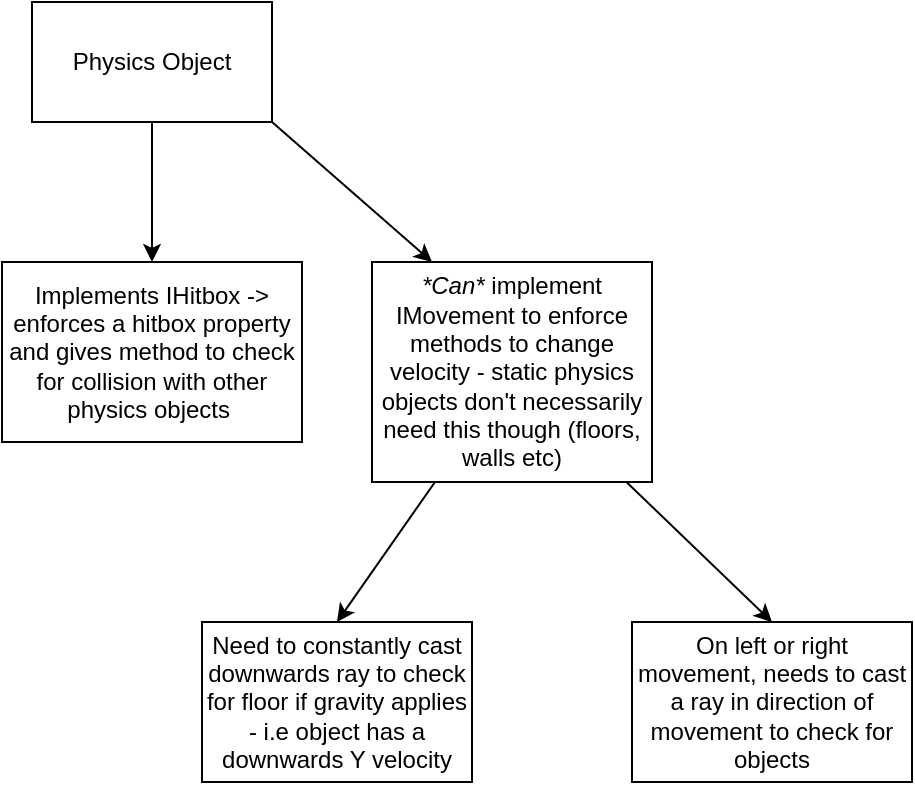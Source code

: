 <mxfile>
    <diagram id="uCYxOmwJH45BWrE5CcSo" name="Page-1">
        <mxGraphModel dx="785" dy="537" grid="1" gridSize="10" guides="1" tooltips="1" connect="1" arrows="1" fold="1" page="1" pageScale="1" pageWidth="850" pageHeight="1100" math="0" shadow="0">
            <root>
                <mxCell id="0"/>
                <mxCell id="1" parent="0"/>
                <mxCell id="3" style="edgeStyle=none;html=1;" parent="1" source="2" edge="1">
                    <mxGeometry relative="1" as="geometry">
                        <mxPoint x="400" y="200" as="targetPoint"/>
                    </mxGeometry>
                </mxCell>
                <mxCell id="5" style="edgeStyle=none;html=1;exitX=1;exitY=1;exitDx=0;exitDy=0;" parent="1" source="2" edge="1">
                    <mxGeometry relative="1" as="geometry">
                        <mxPoint x="540" y="200" as="targetPoint"/>
                    </mxGeometry>
                </mxCell>
                <mxCell id="2" value="Physics Object" style="whiteSpace=wrap;html=1;" parent="1" vertex="1">
                    <mxGeometry x="340" y="70" width="120" height="60" as="geometry"/>
                </mxCell>
                <mxCell id="4" value="Implements IHitbox -&amp;gt; enforces a hitbox property and gives method to check for collision with other physics objects&amp;nbsp;" style="whiteSpace=wrap;html=1;" parent="1" vertex="1">
                    <mxGeometry x="325" y="200" width="150" height="90" as="geometry"/>
                </mxCell>
                <mxCell id="8" style="edgeStyle=none;html=1;entryX=0.5;entryY=0;entryDx=0;entryDy=0;" edge="1" parent="1" source="7" target="9">
                    <mxGeometry relative="1" as="geometry">
                        <mxPoint x="580" y="360.0" as="targetPoint"/>
                    </mxGeometry>
                </mxCell>
                <mxCell id="10" style="edgeStyle=none;html=1;entryX=0.5;entryY=0;entryDx=0;entryDy=0;" edge="1" parent="1" source="7" target="11">
                    <mxGeometry relative="1" as="geometry">
                        <mxPoint x="490" y="380.0" as="targetPoint"/>
                    </mxGeometry>
                </mxCell>
                <mxCell id="7" value="&lt;i&gt;*Can*&lt;/i&gt;&amp;nbsp;implement IMovement to enforce methods to change velocity - static physics objects don't necessarily need this though (floors, walls etc)" style="whiteSpace=wrap;html=1;" parent="1" vertex="1">
                    <mxGeometry x="510" y="200" width="140" height="110" as="geometry"/>
                </mxCell>
                <mxCell id="9" value="On left or right movement, needs to cast a ray in direction of movement to check for objects" style="whiteSpace=wrap;html=1;" vertex="1" parent="1">
                    <mxGeometry x="640" y="380" width="140" height="80" as="geometry"/>
                </mxCell>
                <mxCell id="11" value="Need to constantly cast downwards ray to check for floor if gravity applies - i.e object has a downwards Y velocity" style="whiteSpace=wrap;html=1;" vertex="1" parent="1">
                    <mxGeometry x="425" y="380" width="135" height="80" as="geometry"/>
                </mxCell>
            </root>
        </mxGraphModel>
    </diagram>
</mxfile>